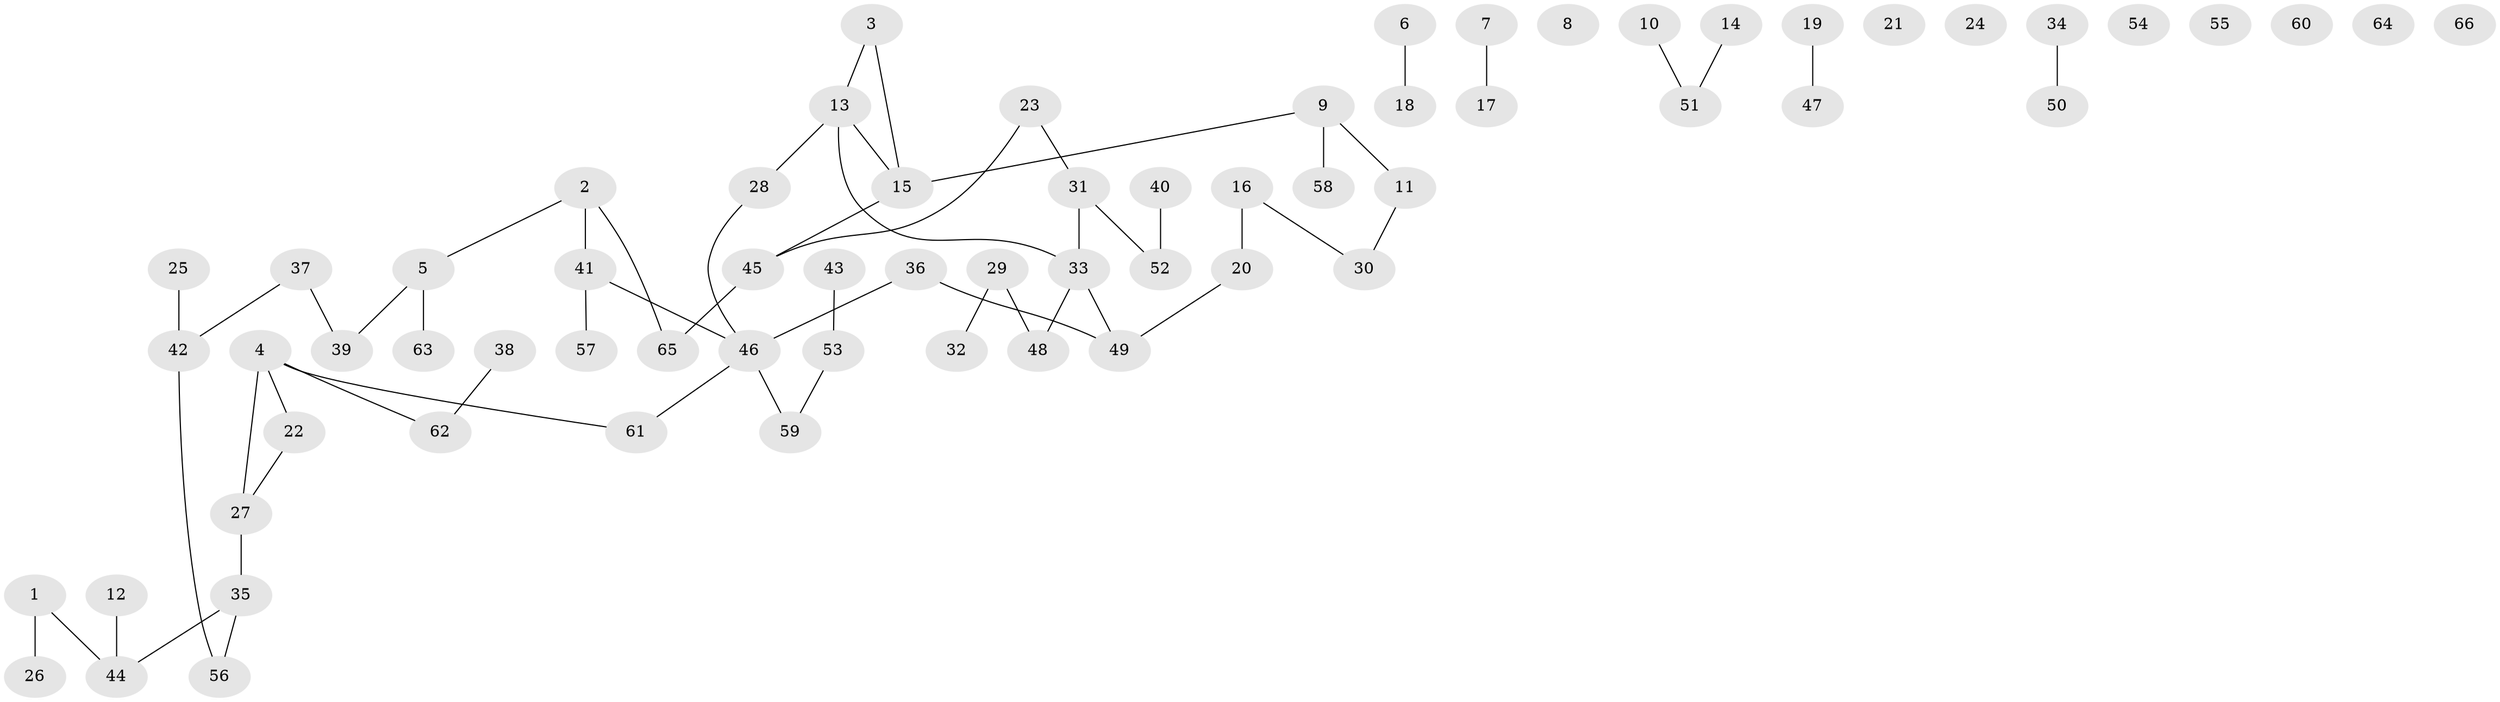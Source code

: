 // coarse degree distribution, {0: 0.6842105263157895, 1: 0.21052631578947367, 3: 0.10526315789473684}
// Generated by graph-tools (version 1.1) at 2025/43/03/04/25 21:43:43]
// undirected, 66 vertices, 59 edges
graph export_dot {
graph [start="1"]
  node [color=gray90,style=filled];
  1;
  2;
  3;
  4;
  5;
  6;
  7;
  8;
  9;
  10;
  11;
  12;
  13;
  14;
  15;
  16;
  17;
  18;
  19;
  20;
  21;
  22;
  23;
  24;
  25;
  26;
  27;
  28;
  29;
  30;
  31;
  32;
  33;
  34;
  35;
  36;
  37;
  38;
  39;
  40;
  41;
  42;
  43;
  44;
  45;
  46;
  47;
  48;
  49;
  50;
  51;
  52;
  53;
  54;
  55;
  56;
  57;
  58;
  59;
  60;
  61;
  62;
  63;
  64;
  65;
  66;
  1 -- 26;
  1 -- 44;
  2 -- 5;
  2 -- 41;
  2 -- 65;
  3 -- 13;
  3 -- 15;
  4 -- 22;
  4 -- 27;
  4 -- 61;
  4 -- 62;
  5 -- 39;
  5 -- 63;
  6 -- 18;
  7 -- 17;
  9 -- 11;
  9 -- 15;
  9 -- 58;
  10 -- 51;
  11 -- 30;
  12 -- 44;
  13 -- 15;
  13 -- 28;
  13 -- 33;
  14 -- 51;
  15 -- 45;
  16 -- 20;
  16 -- 30;
  19 -- 47;
  20 -- 49;
  22 -- 27;
  23 -- 31;
  23 -- 45;
  25 -- 42;
  27 -- 35;
  28 -- 46;
  29 -- 32;
  29 -- 48;
  31 -- 33;
  31 -- 52;
  33 -- 48;
  33 -- 49;
  34 -- 50;
  35 -- 44;
  35 -- 56;
  36 -- 46;
  36 -- 49;
  37 -- 39;
  37 -- 42;
  38 -- 62;
  40 -- 52;
  41 -- 46;
  41 -- 57;
  42 -- 56;
  43 -- 53;
  45 -- 65;
  46 -- 59;
  46 -- 61;
  53 -- 59;
}
